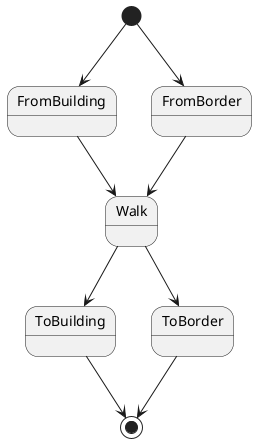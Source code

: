 @startuml

[*] --> FromBuilding
[*] --> FromBorder
FromBuilding --> Walk
FromBorder --> Walk
Walk --> ToBuilding
Walk --> ToBorder
ToBuilding --> [*]
ToBorder --> [*]

@enduml

